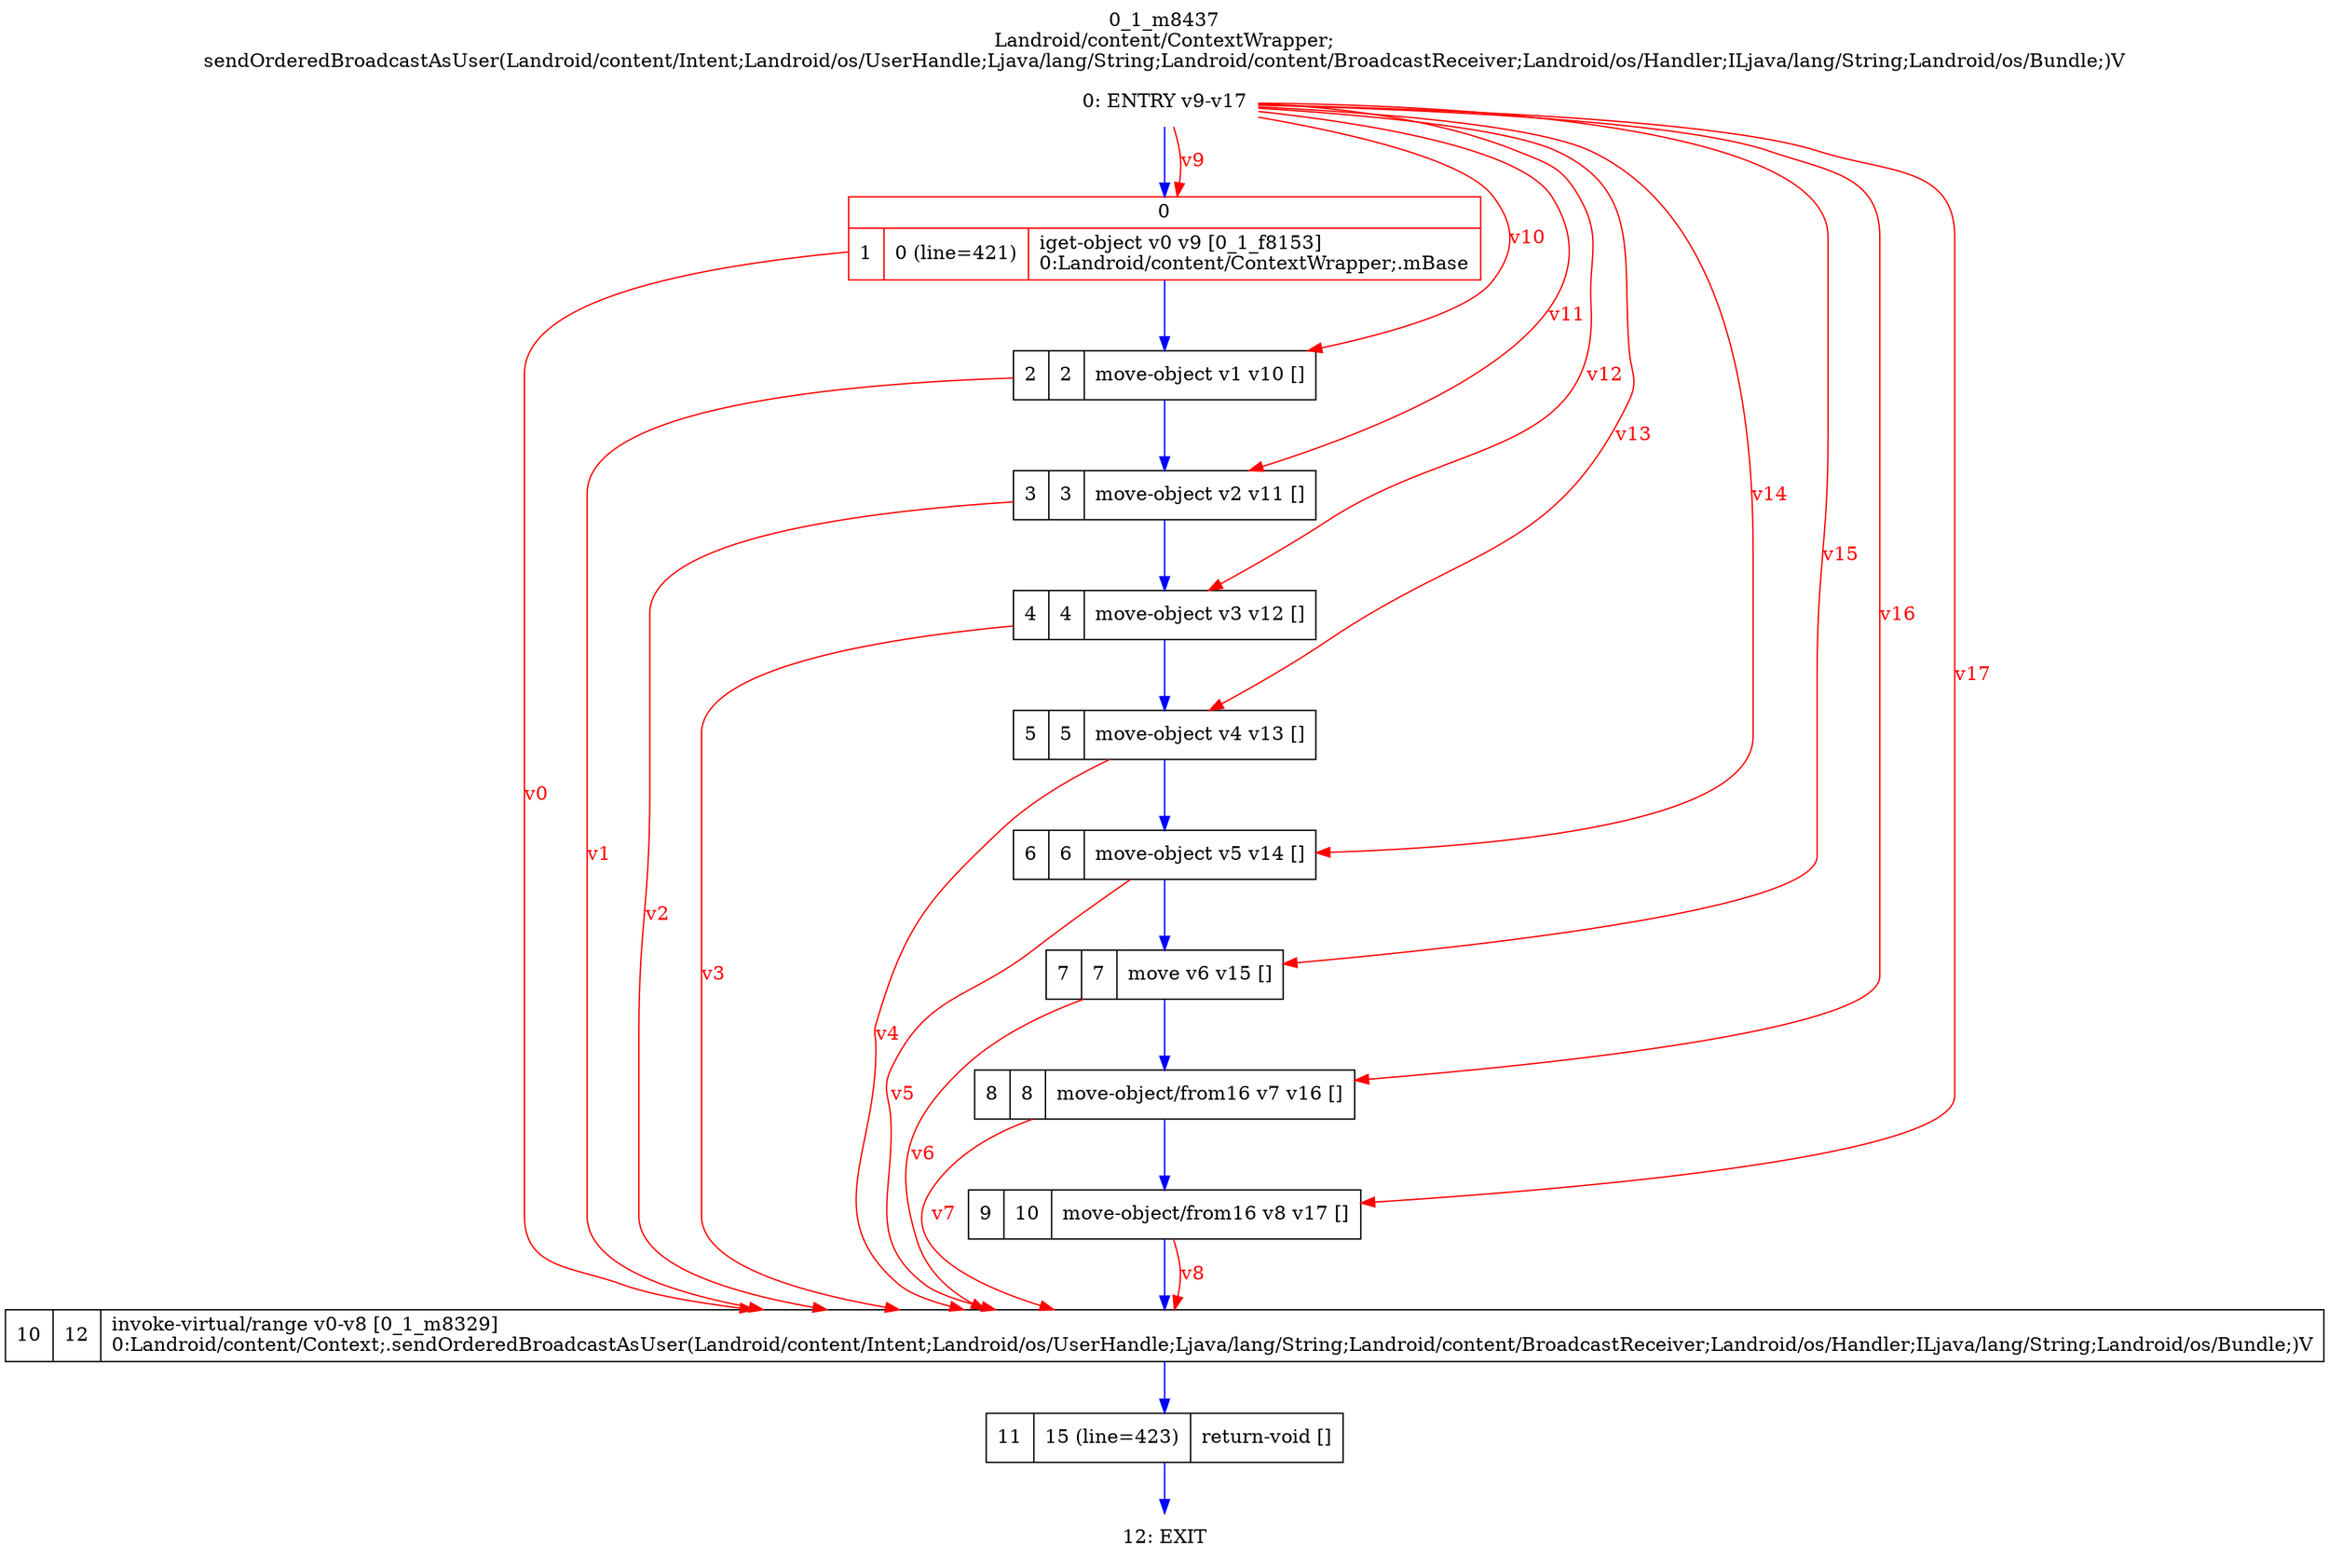 digraph G {
rankdir=UD;
labelloc=t;
label="0_1_m8437\nLandroid/content/ContextWrapper;
sendOrderedBroadcastAsUser(Landroid/content/Intent;Landroid/os/UserHandle;Ljava/lang/String;Landroid/content/BroadcastReceiver;Landroid/os/Handler;ILjava/lang/String;Landroid/os/Bundle;)V";
0[label="0: ENTRY v9-v17",shape=plaintext];
1[label="{0|{1|0 (line=421)|iget-object v0 v9 [0_1_f8153]\l0:Landroid/content/ContextWrapper;.mBase\l}}",shape=record, color=red];
2[label="2|2|move-object v1 v10 []\l",shape=record];
3[label="3|3|move-object v2 v11 []\l",shape=record];
4[label="4|4|move-object v3 v12 []\l",shape=record];
5[label="5|5|move-object v4 v13 []\l",shape=record];
6[label="6|6|move-object v5 v14 []\l",shape=record];
7[label="7|7|move v6 v15 []\l",shape=record];
8[label="8|8|move-object/from16 v7 v16 []\l",shape=record];
9[label="9|10|move-object/from16 v8 v17 []\l",shape=record];
10[label="10|12|invoke-virtual/range v0-v8 [0_1_m8329]\l0:Landroid/content/Context;.sendOrderedBroadcastAsUser(Landroid/content/Intent;Landroid/os/UserHandle;Ljava/lang/String;Landroid/content/BroadcastReceiver;Landroid/os/Handler;ILjava/lang/String;Landroid/os/Bundle;)V\l",shape=record,URL="0_1_m8329.dot"];
11[label="11|15 (line=423)|return-void []\l",shape=record];
12[label="12: EXIT",shape=plaintext];
0->1 [color=blue, fontcolor=blue,weight=100, taillabel=""];
1->2 [color=blue, fontcolor=blue,weight=100, taillabel=""];
2->3 [color=blue, fontcolor=blue,weight=100, taillabel=""];
3->4 [color=blue, fontcolor=blue,weight=100, taillabel=""];
4->5 [color=blue, fontcolor=blue,weight=100, taillabel=""];
5->6 [color=blue, fontcolor=blue,weight=100, taillabel=""];
6->7 [color=blue, fontcolor=blue,weight=100, taillabel=""];
7->8 [color=blue, fontcolor=blue,weight=100, taillabel=""];
8->9 [color=blue, fontcolor=blue,weight=100, taillabel=""];
9->10 [color=blue, fontcolor=blue,weight=100, taillabel=""];
10->11 [color=blue, fontcolor=blue,weight=100, taillabel=""];
11->12 [color=blue, fontcolor=blue,weight=100, taillabel=""];
0->1 [color=red, fontcolor=red, label="v9"];
0->2 [color=red, fontcolor=red, label="v10"];
0->3 [color=red, fontcolor=red, label="v11"];
0->4 [color=red, fontcolor=red, label="v12"];
0->5 [color=red, fontcolor=red, label="v13"];
0->6 [color=red, fontcolor=red, label="v14"];
0->7 [color=red, fontcolor=red, label="v15"];
0->8 [color=red, fontcolor=red, label="v16"];
0->9 [color=red, fontcolor=red, label="v17"];
1->10 [color=red, fontcolor=red, label="v0"];
2->10 [color=red, fontcolor=red, label="v1"];
3->10 [color=red, fontcolor=red, label="v2"];
4->10 [color=red, fontcolor=red, label="v3"];
5->10 [color=red, fontcolor=red, label="v4"];
6->10 [color=red, fontcolor=red, label="v5"];
7->10 [color=red, fontcolor=red, label="v6"];
8->10 [color=red, fontcolor=red, label="v7"];
9->10 [color=red, fontcolor=red, label="v8"];
}
